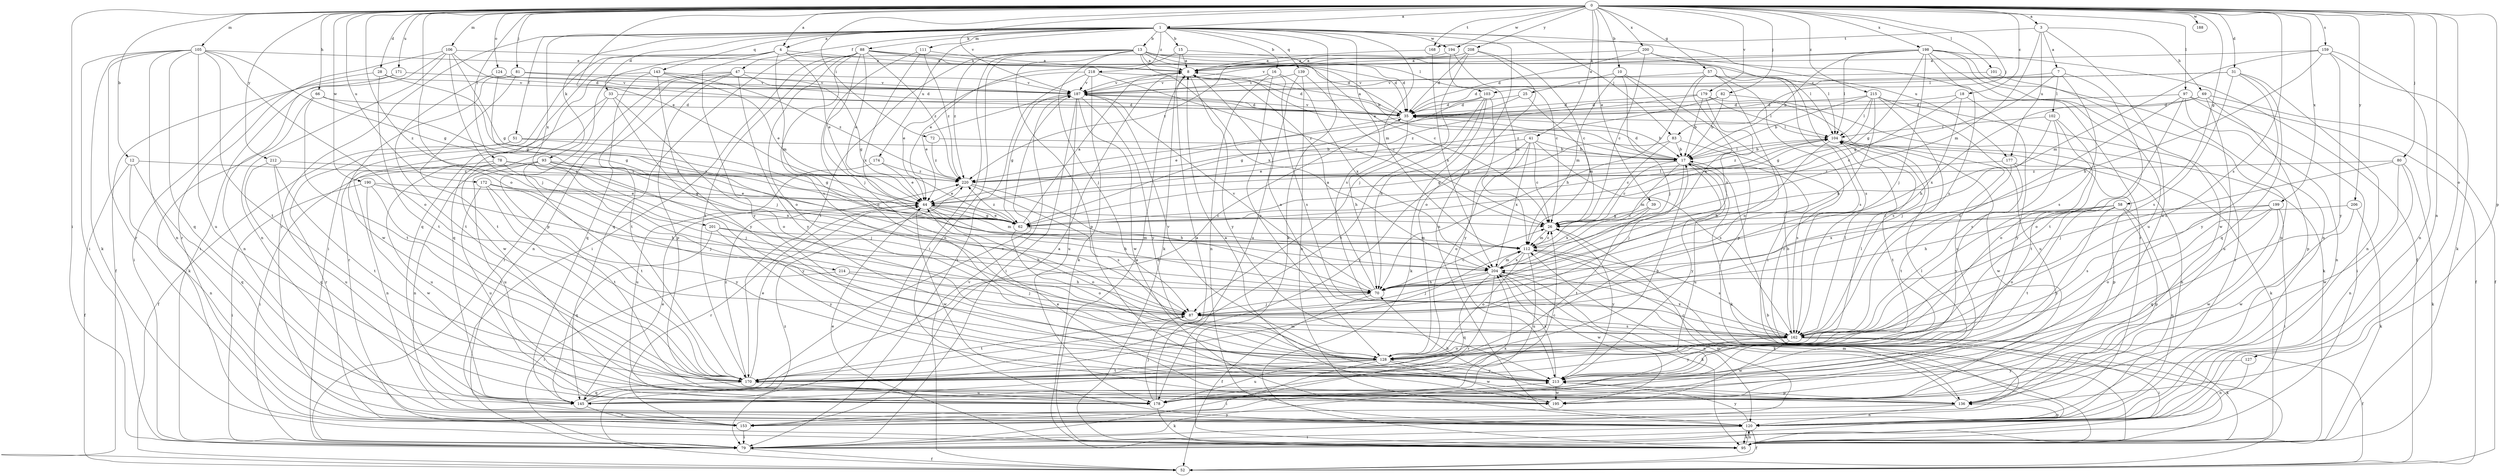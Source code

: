 strict digraph  {
0;
1;
3;
4;
7;
8;
10;
12;
13;
15;
16;
17;
18;
25;
26;
28;
31;
33;
35;
39;
41;
44;
47;
51;
52;
57;
58;
62;
66;
69;
70;
72;
78;
79;
80;
81;
82;
83;
87;
88;
93;
95;
97;
101;
102;
103;
104;
105;
106;
111;
112;
120;
124;
127;
128;
136;
139;
143;
145;
153;
159;
162;
168;
170;
171;
172;
174;
177;
178;
179;
187;
188;
190;
194;
195;
198;
199;
200;
201;
204;
206;
208;
212;
213;
214;
215;
218;
220;
0 -> 1  [label=a];
0 -> 3  [label=a];
0 -> 4  [label=a];
0 -> 10  [label=b];
0 -> 12  [label=b];
0 -> 18  [label=c];
0 -> 28  [label=d];
0 -> 31  [label=d];
0 -> 39  [label=e];
0 -> 41  [label=e];
0 -> 44  [label=e];
0 -> 57  [label=g];
0 -> 58  [label=g];
0 -> 66  [label=h];
0 -> 72  [label=i];
0 -> 78  [label=i];
0 -> 79  [label=i];
0 -> 80  [label=j];
0 -> 81  [label=j];
0 -> 82  [label=j];
0 -> 83  [label=j];
0 -> 97  [label=l];
0 -> 101  [label=l];
0 -> 105  [label=m];
0 -> 106  [label=m];
0 -> 120  [label=n];
0 -> 124  [label=o];
0 -> 127  [label=o];
0 -> 128  [label=o];
0 -> 136  [label=p];
0 -> 159  [label=s];
0 -> 162  [label=s];
0 -> 168  [label=t];
0 -> 171  [label=u];
0 -> 172  [label=u];
0 -> 179  [label=v];
0 -> 187  [label=v];
0 -> 188  [label=w];
0 -> 190  [label=w];
0 -> 194  [label=w];
0 -> 198  [label=x];
0 -> 199  [label=x];
0 -> 200  [label=x];
0 -> 206  [label=y];
0 -> 208  [label=y];
0 -> 212  [label=y];
0 -> 214  [label=z];
0 -> 215  [label=z];
1 -> 4  [label=a];
1 -> 13  [label=b];
1 -> 15  [label=b];
1 -> 16  [label=b];
1 -> 33  [label=d];
1 -> 47  [label=f];
1 -> 51  [label=f];
1 -> 83  [label=j];
1 -> 88  [label=k];
1 -> 93  [label=k];
1 -> 95  [label=k];
1 -> 111  [label=m];
1 -> 112  [label=m];
1 -> 120  [label=n];
1 -> 139  [label=q];
1 -> 143  [label=q];
1 -> 153  [label=r];
1 -> 162  [label=s];
1 -> 174  [label=u];
1 -> 177  [label=u];
1 -> 194  [label=w];
1 -> 201  [label=x];
1 -> 218  [label=z];
3 -> 7  [label=a];
3 -> 69  [label=h];
3 -> 112  [label=m];
3 -> 168  [label=t];
3 -> 177  [label=u];
3 -> 178  [label=u];
4 -> 8  [label=a];
4 -> 35  [label=d];
4 -> 44  [label=e];
4 -> 79  [label=i];
4 -> 112  [label=m];
4 -> 136  [label=p];
4 -> 145  [label=q];
4 -> 213  [label=y];
7 -> 62  [label=g];
7 -> 102  [label=l];
7 -> 103  [label=l];
7 -> 162  [label=s];
7 -> 170  [label=t];
8 -> 187  [label=v];
8 -> 213  [label=y];
10 -> 25  [label=c];
10 -> 79  [label=i];
10 -> 87  [label=j];
10 -> 112  [label=m];
10 -> 136  [label=p];
12 -> 52  [label=f];
12 -> 120  [label=n];
12 -> 145  [label=q];
12 -> 220  [label=z];
13 -> 8  [label=a];
13 -> 17  [label=b];
13 -> 35  [label=d];
13 -> 79  [label=i];
13 -> 87  [label=j];
13 -> 103  [label=l];
13 -> 104  [label=l];
13 -> 120  [label=n];
13 -> 136  [label=p];
13 -> 170  [label=t];
13 -> 204  [label=x];
13 -> 220  [label=z];
15 -> 8  [label=a];
15 -> 26  [label=c];
15 -> 44  [label=e];
15 -> 95  [label=k];
16 -> 120  [label=n];
16 -> 128  [label=o];
16 -> 162  [label=s];
16 -> 187  [label=v];
16 -> 204  [label=x];
17 -> 8  [label=a];
17 -> 26  [label=c];
17 -> 35  [label=d];
17 -> 87  [label=j];
17 -> 95  [label=k];
17 -> 104  [label=l];
17 -> 112  [label=m];
17 -> 178  [label=u];
17 -> 213  [label=y];
17 -> 220  [label=z];
18 -> 26  [label=c];
18 -> 35  [label=d];
18 -> 70  [label=h];
18 -> 213  [label=y];
25 -> 35  [label=d];
25 -> 112  [label=m];
25 -> 220  [label=z];
26 -> 112  [label=m];
26 -> 213  [label=y];
28 -> 62  [label=g];
28 -> 79  [label=i];
28 -> 170  [label=t];
28 -> 187  [label=v];
31 -> 35  [label=d];
31 -> 120  [label=n];
31 -> 145  [label=q];
31 -> 162  [label=s];
31 -> 187  [label=v];
31 -> 213  [label=y];
33 -> 35  [label=d];
33 -> 87  [label=j];
33 -> 128  [label=o];
33 -> 153  [label=r];
33 -> 195  [label=w];
35 -> 8  [label=a];
35 -> 17  [label=b];
35 -> 44  [label=e];
35 -> 70  [label=h];
35 -> 104  [label=l];
35 -> 187  [label=v];
39 -> 26  [label=c];
39 -> 170  [label=t];
39 -> 204  [label=x];
41 -> 17  [label=b];
41 -> 26  [label=c];
41 -> 44  [label=e];
41 -> 128  [label=o];
41 -> 162  [label=s];
41 -> 170  [label=t];
41 -> 204  [label=x];
44 -> 26  [label=c];
44 -> 62  [label=g];
44 -> 70  [label=h];
44 -> 104  [label=l];
44 -> 112  [label=m];
44 -> 128  [label=o];
44 -> 153  [label=r];
44 -> 195  [label=w];
47 -> 62  [label=g];
47 -> 79  [label=i];
47 -> 120  [label=n];
47 -> 136  [label=p];
47 -> 145  [label=q];
47 -> 187  [label=v];
47 -> 213  [label=y];
51 -> 17  [label=b];
51 -> 52  [label=f];
51 -> 62  [label=g];
51 -> 153  [label=r];
52 -> 17  [label=b];
52 -> 187  [label=v];
52 -> 220  [label=z];
57 -> 70  [label=h];
57 -> 128  [label=o];
57 -> 153  [label=r];
57 -> 162  [label=s];
57 -> 187  [label=v];
57 -> 204  [label=x];
58 -> 26  [label=c];
58 -> 70  [label=h];
58 -> 120  [label=n];
58 -> 128  [label=o];
58 -> 136  [label=p];
58 -> 170  [label=t];
58 -> 204  [label=x];
58 -> 213  [label=y];
62 -> 8  [label=a];
62 -> 44  [label=e];
62 -> 112  [label=m];
62 -> 128  [label=o];
62 -> 220  [label=z];
66 -> 35  [label=d];
66 -> 62  [label=g];
66 -> 95  [label=k];
66 -> 170  [label=t];
69 -> 35  [label=d];
69 -> 52  [label=f];
69 -> 136  [label=p];
69 -> 178  [label=u];
69 -> 204  [label=x];
70 -> 8  [label=a];
70 -> 26  [label=c];
70 -> 52  [label=f];
70 -> 87  [label=j];
70 -> 187  [label=v];
72 -> 17  [label=b];
72 -> 220  [label=z];
78 -> 87  [label=j];
78 -> 120  [label=n];
78 -> 178  [label=u];
78 -> 204  [label=x];
78 -> 220  [label=z];
79 -> 52  [label=f];
79 -> 112  [label=m];
79 -> 213  [label=y];
80 -> 87  [label=j];
80 -> 95  [label=k];
80 -> 120  [label=n];
80 -> 195  [label=w];
80 -> 220  [label=z];
81 -> 35  [label=d];
81 -> 170  [label=t];
81 -> 187  [label=v];
81 -> 195  [label=w];
82 -> 17  [label=b];
82 -> 35  [label=d];
82 -> 95  [label=k];
82 -> 220  [label=z];
83 -> 17  [label=b];
83 -> 26  [label=c];
83 -> 62  [label=g];
83 -> 162  [label=s];
87 -> 162  [label=s];
87 -> 170  [label=t];
88 -> 8  [label=a];
88 -> 35  [label=d];
88 -> 44  [label=e];
88 -> 79  [label=i];
88 -> 87  [label=j];
88 -> 104  [label=l];
88 -> 128  [label=o];
88 -> 145  [label=q];
88 -> 162  [label=s];
88 -> 170  [label=t];
88 -> 220  [label=z];
93 -> 62  [label=g];
93 -> 79  [label=i];
93 -> 87  [label=j];
93 -> 120  [label=n];
93 -> 170  [label=t];
93 -> 178  [label=u];
93 -> 213  [label=y];
93 -> 220  [label=z];
95 -> 8  [label=a];
95 -> 44  [label=e];
95 -> 112  [label=m];
95 -> 120  [label=n];
97 -> 35  [label=d];
97 -> 52  [label=f];
97 -> 79  [label=i];
97 -> 120  [label=n];
97 -> 128  [label=o];
97 -> 162  [label=s];
101 -> 136  [label=p];
101 -> 187  [label=v];
102 -> 87  [label=j];
102 -> 104  [label=l];
102 -> 128  [label=o];
102 -> 162  [label=s];
102 -> 170  [label=t];
103 -> 35  [label=d];
103 -> 62  [label=g];
103 -> 70  [label=h];
103 -> 95  [label=k];
103 -> 170  [label=t];
103 -> 213  [label=y];
104 -> 17  [label=b];
104 -> 70  [label=h];
104 -> 95  [label=k];
104 -> 120  [label=n];
104 -> 170  [label=t];
104 -> 195  [label=w];
104 -> 220  [label=z];
105 -> 8  [label=a];
105 -> 62  [label=g];
105 -> 79  [label=i];
105 -> 95  [label=k];
105 -> 120  [label=n];
105 -> 128  [label=o];
105 -> 145  [label=q];
105 -> 153  [label=r];
105 -> 170  [label=t];
105 -> 178  [label=u];
106 -> 8  [label=a];
106 -> 35  [label=d];
106 -> 62  [label=g];
106 -> 79  [label=i];
106 -> 87  [label=j];
106 -> 120  [label=n];
106 -> 153  [label=r];
111 -> 8  [label=a];
111 -> 128  [label=o];
111 -> 204  [label=x];
111 -> 220  [label=z];
112 -> 26  [label=c];
112 -> 95  [label=k];
112 -> 128  [label=o];
112 -> 162  [label=s];
112 -> 178  [label=u];
112 -> 204  [label=x];
120 -> 52  [label=f];
120 -> 79  [label=i];
120 -> 95  [label=k];
120 -> 136  [label=p];
120 -> 213  [label=y];
124 -> 170  [label=t];
124 -> 187  [label=v];
124 -> 204  [label=x];
127 -> 120  [label=n];
127 -> 213  [label=y];
128 -> 79  [label=i];
128 -> 104  [label=l];
128 -> 170  [label=t];
128 -> 178  [label=u];
128 -> 187  [label=v];
128 -> 195  [label=w];
128 -> 213  [label=y];
136 -> 26  [label=c];
136 -> 44  [label=e];
136 -> 70  [label=h];
136 -> 120  [label=n];
136 -> 153  [label=r];
139 -> 26  [label=c];
139 -> 120  [label=n];
139 -> 178  [label=u];
139 -> 187  [label=v];
143 -> 44  [label=e];
143 -> 145  [label=q];
143 -> 170  [label=t];
143 -> 187  [label=v];
143 -> 213  [label=y];
143 -> 220  [label=z];
145 -> 35  [label=d];
145 -> 44  [label=e];
145 -> 104  [label=l];
145 -> 112  [label=m];
145 -> 153  [label=r];
145 -> 187  [label=v];
153 -> 8  [label=a];
153 -> 79  [label=i];
153 -> 204  [label=x];
159 -> 8  [label=a];
159 -> 70  [label=h];
159 -> 95  [label=k];
159 -> 112  [label=m];
159 -> 120  [label=n];
159 -> 213  [label=y];
162 -> 8  [label=a];
162 -> 17  [label=b];
162 -> 52  [label=f];
162 -> 79  [label=i];
162 -> 95  [label=k];
162 -> 104  [label=l];
162 -> 128  [label=o];
162 -> 195  [label=w];
162 -> 204  [label=x];
162 -> 213  [label=y];
168 -> 8  [label=a];
168 -> 204  [label=x];
170 -> 17  [label=b];
170 -> 44  [label=e];
170 -> 145  [label=q];
170 -> 178  [label=u];
170 -> 220  [label=z];
171 -> 52  [label=f];
171 -> 120  [label=n];
171 -> 187  [label=v];
172 -> 44  [label=e];
172 -> 87  [label=j];
172 -> 170  [label=t];
172 -> 178  [label=u];
172 -> 213  [label=y];
174 -> 44  [label=e];
174 -> 178  [label=u];
174 -> 220  [label=z];
177 -> 136  [label=p];
177 -> 170  [label=t];
177 -> 213  [label=y];
177 -> 220  [label=z];
178 -> 8  [label=a];
178 -> 26  [label=c];
178 -> 87  [label=j];
178 -> 95  [label=k];
179 -> 17  [label=b];
179 -> 35  [label=d];
179 -> 104  [label=l];
179 -> 178  [label=u];
179 -> 204  [label=x];
179 -> 220  [label=z];
187 -> 35  [label=d];
187 -> 44  [label=e];
187 -> 62  [label=g];
187 -> 79  [label=i];
187 -> 178  [label=u];
187 -> 195  [label=w];
187 -> 213  [label=y];
190 -> 44  [label=e];
190 -> 70  [label=h];
190 -> 79  [label=i];
190 -> 170  [label=t];
190 -> 195  [label=w];
194 -> 8  [label=a];
194 -> 26  [label=c];
194 -> 112  [label=m];
195 -> 8  [label=a];
198 -> 8  [label=a];
198 -> 17  [label=b];
198 -> 52  [label=f];
198 -> 62  [label=g];
198 -> 87  [label=j];
198 -> 104  [label=l];
198 -> 120  [label=n];
198 -> 162  [label=s];
198 -> 178  [label=u];
198 -> 187  [label=v];
198 -> 195  [label=w];
199 -> 62  [label=g];
199 -> 79  [label=i];
199 -> 128  [label=o];
199 -> 145  [label=q];
199 -> 162  [label=s];
199 -> 195  [label=w];
200 -> 8  [label=a];
200 -> 26  [label=c];
200 -> 35  [label=d];
200 -> 153  [label=r];
200 -> 162  [label=s];
201 -> 70  [label=h];
201 -> 112  [label=m];
201 -> 145  [label=q];
201 -> 213  [label=y];
204 -> 70  [label=h];
204 -> 87  [label=j];
204 -> 95  [label=k];
204 -> 112  [label=m];
204 -> 120  [label=n];
204 -> 145  [label=q];
204 -> 153  [label=r];
204 -> 195  [label=w];
206 -> 26  [label=c];
206 -> 95  [label=k];
206 -> 195  [label=w];
208 -> 8  [label=a];
208 -> 26  [label=c];
208 -> 35  [label=d];
208 -> 87  [label=j];
208 -> 128  [label=o];
208 -> 220  [label=z];
212 -> 145  [label=q];
212 -> 170  [label=t];
212 -> 178  [label=u];
212 -> 220  [label=z];
213 -> 136  [label=p];
213 -> 195  [label=w];
213 -> 204  [label=x];
214 -> 70  [label=h];
214 -> 79  [label=i];
214 -> 87  [label=j];
215 -> 17  [label=b];
215 -> 35  [label=d];
215 -> 62  [label=g];
215 -> 70  [label=h];
215 -> 104  [label=l];
215 -> 153  [label=r];
215 -> 162  [label=s];
215 -> 178  [label=u];
218 -> 26  [label=c];
218 -> 35  [label=d];
218 -> 44  [label=e];
218 -> 79  [label=i];
218 -> 95  [label=k];
218 -> 187  [label=v];
220 -> 44  [label=e];
220 -> 70  [label=h];
220 -> 162  [label=s];
}
